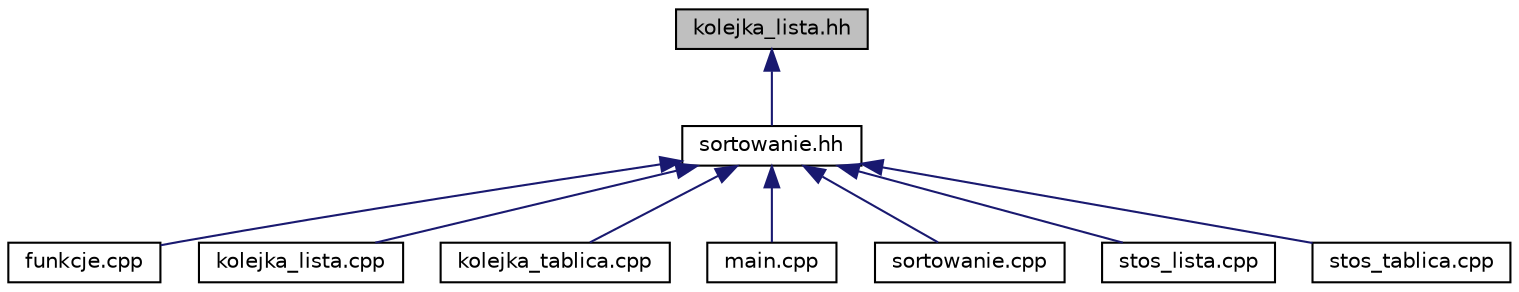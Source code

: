 digraph G
{
  edge [fontname="Helvetica",fontsize="10",labelfontname="Helvetica",labelfontsize="10"];
  node [fontname="Helvetica",fontsize="10",shape=record];
  Node1 [label="kolejka_lista.hh",height=0.2,width=0.4,color="black", fillcolor="grey75", style="filled" fontcolor="black"];
  Node1 -> Node2 [dir="back",color="midnightblue",fontsize="10",style="solid",fontname="Helvetica"];
  Node2 [label="sortowanie.hh",height=0.2,width=0.4,color="black", fillcolor="white", style="filled",URL="$sortowanie_8hh.html",tooltip="Zawiera deklaracje funkcji sortujacych oraz instrukcje zalaczenia bibliotek."];
  Node2 -> Node3 [dir="back",color="midnightblue",fontsize="10",style="solid",fontname="Helvetica"];
  Node3 [label="funkcje.cpp",height=0.2,width=0.4,color="black", fillcolor="white", style="filled",URL="$funkcje_8cpp.html",tooltip="Zawiera definicje funkcji uzytych w programie."];
  Node2 -> Node4 [dir="back",color="midnightblue",fontsize="10",style="solid",fontname="Helvetica"];
  Node4 [label="kolejka_lista.cpp",height=0.2,width=0.4,color="black", fillcolor="white", style="filled",URL="$kolejka__lista_8cpp.html",tooltip="Zawiera definicje funkcji uzywanych przez kolejke zaimplementowana przy pomocy listy - klasa Kolejka_..."];
  Node2 -> Node5 [dir="back",color="midnightblue",fontsize="10",style="solid",fontname="Helvetica"];
  Node5 [label="kolejka_tablica.cpp",height=0.2,width=0.4,color="black", fillcolor="white", style="filled",URL="$kolejka__tablica_8cpp.html",tooltip="Zawiera definicje funkcji uzywanych przez kolejke zaimplementowana przy pomocy tablicy - klasa Kolejk..."];
  Node2 -> Node6 [dir="back",color="midnightblue",fontsize="10",style="solid",fontname="Helvetica"];
  Node6 [label="main.cpp",height=0.2,width=0.4,color="black", fillcolor="white", style="filled",URL="$main_8cpp.html",tooltip="Zawiera definicje glownej funkcji programu."];
  Node2 -> Node7 [dir="back",color="midnightblue",fontsize="10",style="solid",fontname="Helvetica"];
  Node7 [label="sortowanie.cpp",height=0.2,width=0.4,color="black", fillcolor="white", style="filled",URL="$sortowanie_8cpp.html",tooltip="Zawiera definicje funkcji uzytych w algorytmach sortujacych."];
  Node2 -> Node8 [dir="back",color="midnightblue",fontsize="10",style="solid",fontname="Helvetica"];
  Node8 [label="stos_lista.cpp",height=0.2,width=0.4,color="black", fillcolor="white", style="filled",URL="$stos__lista_8cpp.html",tooltip="Zawiera definicje funkcji uzywanych przez stos zaimplementowana przy pomocy listy - klasa Stos_lista..."];
  Node2 -> Node9 [dir="back",color="midnightblue",fontsize="10",style="solid",fontname="Helvetica"];
  Node9 [label="stos_tablica.cpp",height=0.2,width=0.4,color="black", fillcolor="white", style="filled",URL="$stos__tablica_8cpp.html",tooltip="Zawiera definicje funkcji uzywanych przez stos zaimplementowana przy pomocy tablicy - klasa Stos_tabl..."];
}
